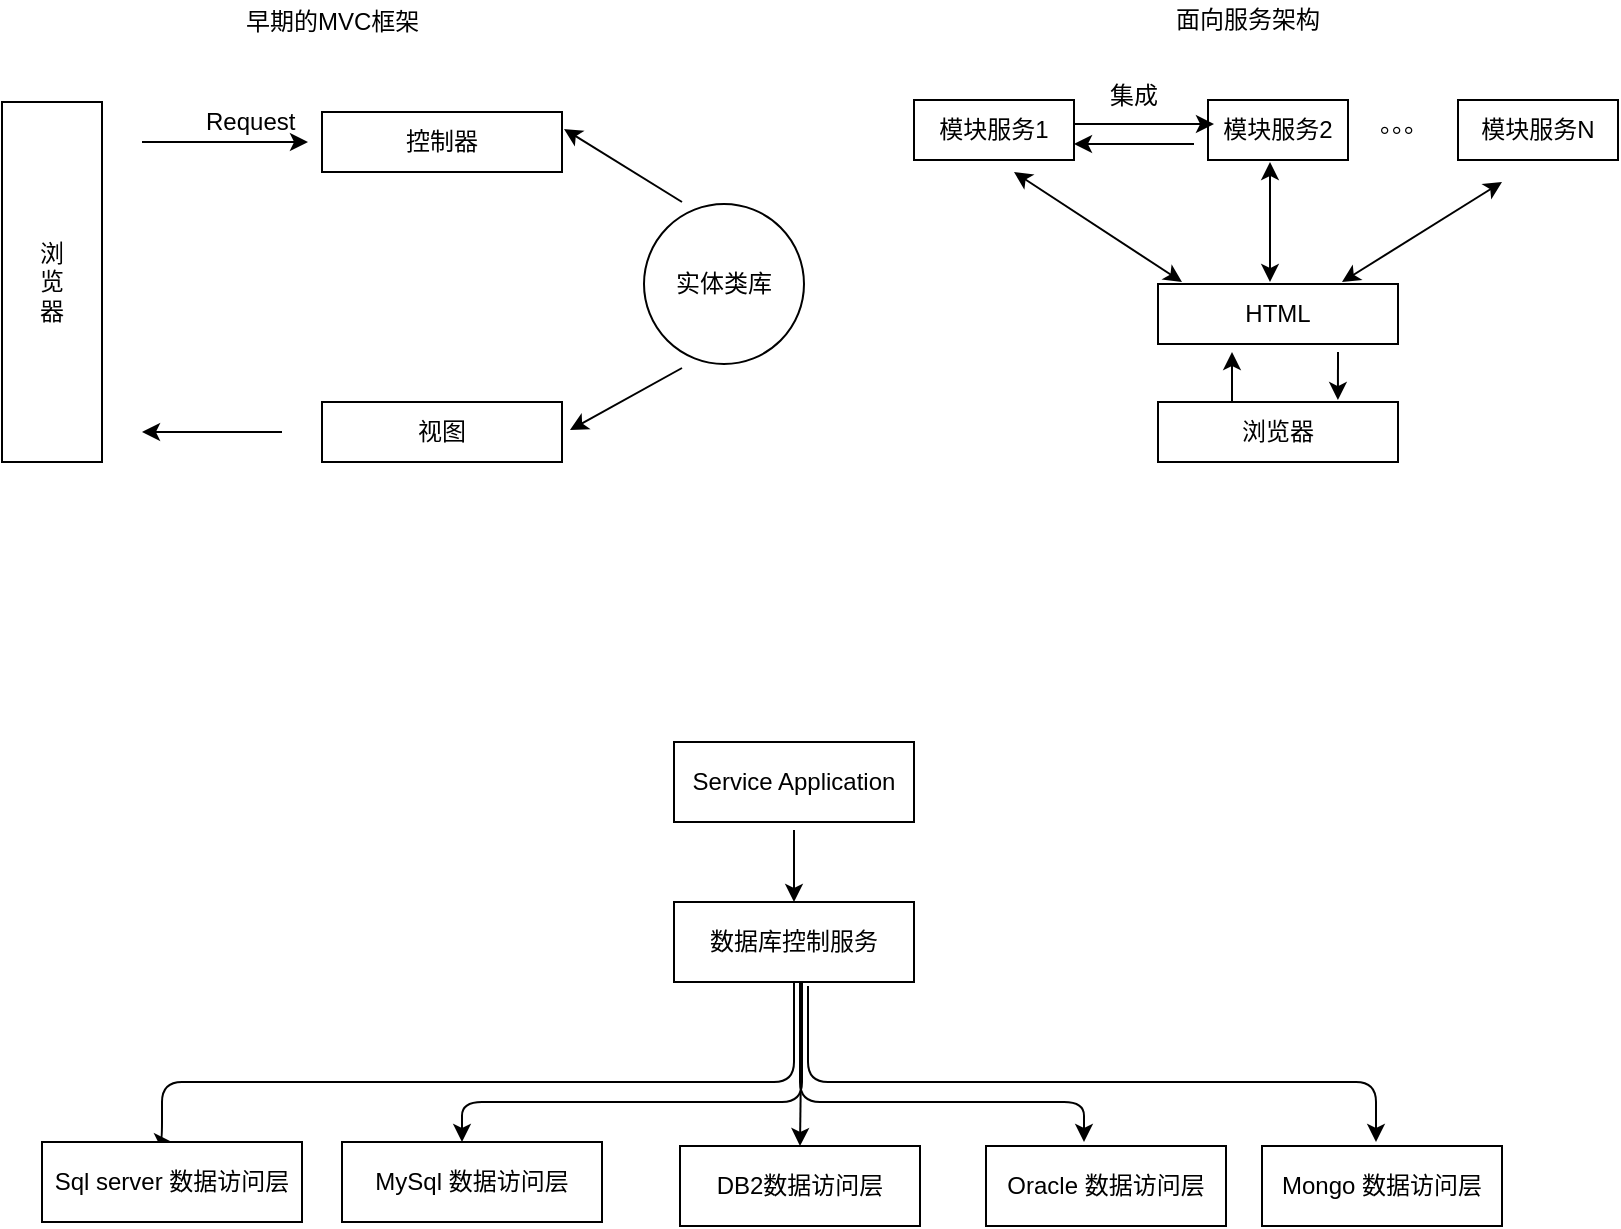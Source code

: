 <mxfile version="12.2.0" type="github" pages="1"><diagram id="a-XQanRAfqlZhnw7kK-b" name="Page-1"><mxGraphModel dx="1422" dy="772" grid="1" gridSize="10" guides="1" tooltips="1" connect="1" arrows="1" fold="1" page="1" pageScale="1" pageWidth="850" pageHeight="1100" math="0" shadow="0"><root><mxCell id="0"/><mxCell id="1" parent="0"/><mxCell id="_DbqOUoM4zCY8uCmE4Pu-2" value="浏&lt;br&gt;览&lt;br&gt;器" style="rounded=0;whiteSpace=wrap;html=1;" vertex="1" parent="1"><mxGeometry x="10" y="170" width="50" height="180" as="geometry"/></mxCell><mxCell id="_DbqOUoM4zCY8uCmE4Pu-3" value="" style="endArrow=classic;html=1;" edge="1" parent="1"><mxGeometry width="50" height="50" relative="1" as="geometry"><mxPoint x="80" y="190" as="sourcePoint"/><mxPoint x="163" y="190" as="targetPoint"/></mxGeometry></mxCell><mxCell id="_DbqOUoM4zCY8uCmE4Pu-6" value="Request" style="text;html=1;resizable=0;points=[];autosize=1;align=left;verticalAlign=top;spacingTop=-4;" vertex="1" parent="1"><mxGeometry x="110" y="170" width="60" height="20" as="geometry"/></mxCell><mxCell id="_DbqOUoM4zCY8uCmE4Pu-8" value="控制器" style="rounded=0;whiteSpace=wrap;html=1;" vertex="1" parent="1"><mxGeometry x="170" y="175" width="120" height="30" as="geometry"/></mxCell><mxCell id="_DbqOUoM4zCY8uCmE4Pu-9" value="实体类库" style="ellipse;whiteSpace=wrap;html=1;aspect=fixed;" vertex="1" parent="1"><mxGeometry x="331" y="221" width="80" height="80" as="geometry"/></mxCell><mxCell id="_DbqOUoM4zCY8uCmE4Pu-10" value="" style="endArrow=classic;html=1;entryX=1;entryY=0.25;entryDx=0;entryDy=0;" edge="1" parent="1"><mxGeometry width="50" height="50" relative="1" as="geometry"><mxPoint x="350" y="220" as="sourcePoint"/><mxPoint x="291" y="183.5" as="targetPoint"/></mxGeometry></mxCell><mxCell id="_DbqOUoM4zCY8uCmE4Pu-11" value="视图" style="rounded=0;whiteSpace=wrap;html=1;" vertex="1" parent="1"><mxGeometry x="170" y="320" width="120" height="30" as="geometry"/></mxCell><mxCell id="_DbqOUoM4zCY8uCmE4Pu-12" value="" style="endArrow=classic;html=1;" edge="1" parent="1"><mxGeometry width="50" height="50" relative="1" as="geometry"><mxPoint x="350" y="303" as="sourcePoint"/><mxPoint x="294" y="334" as="targetPoint"/></mxGeometry></mxCell><mxCell id="_DbqOUoM4zCY8uCmE4Pu-13" value="" style="endArrow=classic;html=1;" edge="1" parent="1"><mxGeometry width="50" height="50" relative="1" as="geometry"><mxPoint x="150" y="335" as="sourcePoint"/><mxPoint x="80" y="335" as="targetPoint"/></mxGeometry></mxCell><mxCell id="_DbqOUoM4zCY8uCmE4Pu-14" value="早期的MVC框架" style="text;html=1;resizable=0;points=[];autosize=1;align=left;verticalAlign=top;spacingTop=-4;" vertex="1" parent="1"><mxGeometry x="130" y="120" width="100" height="20" as="geometry"/></mxCell><mxCell id="_DbqOUoM4zCY8uCmE4Pu-16" value="HTML" style="rounded=0;whiteSpace=wrap;html=1;" vertex="1" parent="1"><mxGeometry x="588" y="261" width="120" height="30" as="geometry"/></mxCell><mxCell id="_DbqOUoM4zCY8uCmE4Pu-17" value="模块服务1" style="rounded=0;whiteSpace=wrap;html=1;" vertex="1" parent="1"><mxGeometry x="466" y="169" width="80" height="30" as="geometry"/></mxCell><mxCell id="_DbqOUoM4zCY8uCmE4Pu-18" value="模块服务2" style="rounded=0;whiteSpace=wrap;html=1;" vertex="1" parent="1"><mxGeometry x="613" y="169" width="70" height="30" as="geometry"/></mxCell><mxCell id="_DbqOUoM4zCY8uCmE4Pu-19" value="模块服务N" style="rounded=0;whiteSpace=wrap;html=1;" vertex="1" parent="1"><mxGeometry x="738" y="169" width="80" height="30" as="geometry"/></mxCell><mxCell id="_DbqOUoM4zCY8uCmE4Pu-22" value="。。。" style="text;html=1;resizable=0;points=[];autosize=1;align=left;verticalAlign=top;spacingTop=-4;" vertex="1" parent="1"><mxGeometry x="697" y="171" width="50" height="20" as="geometry"/></mxCell><mxCell id="_DbqOUoM4zCY8uCmE4Pu-28" value="" style="endArrow=classic;html=1;" edge="1" parent="1"><mxGeometry width="50" height="50" relative="1" as="geometry"><mxPoint x="546" y="181" as="sourcePoint"/><mxPoint x="616" y="181" as="targetPoint"/></mxGeometry></mxCell><mxCell id="_DbqOUoM4zCY8uCmE4Pu-29" value="" style="endArrow=classic;html=1;" edge="1" parent="1"><mxGeometry width="50" height="50" relative="1" as="geometry"><mxPoint x="606" y="191" as="sourcePoint"/><mxPoint x="546" y="191" as="targetPoint"/></mxGeometry></mxCell><mxCell id="_DbqOUoM4zCY8uCmE4Pu-30" value="集成" style="text;html=1;resizable=0;points=[];autosize=1;align=left;verticalAlign=top;spacingTop=-4;" vertex="1" parent="1"><mxGeometry x="562" y="157" width="40" height="20" as="geometry"/></mxCell><mxCell id="_DbqOUoM4zCY8uCmE4Pu-31" value="面向服务架构" style="text;html=1;resizable=0;points=[];autosize=1;align=left;verticalAlign=top;spacingTop=-4;" vertex="1" parent="1"><mxGeometry x="595" y="119" width="90" height="20" as="geometry"/></mxCell><mxCell id="_DbqOUoM4zCY8uCmE4Pu-34" value="" style="endArrow=classic;startArrow=classic;html=1;" edge="1" parent="1"><mxGeometry width="50" height="50" relative="1" as="geometry"><mxPoint x="600" y="260" as="sourcePoint"/><mxPoint x="516" y="205" as="targetPoint"/></mxGeometry></mxCell><mxCell id="_DbqOUoM4zCY8uCmE4Pu-35" value="" style="endArrow=classic;startArrow=classic;html=1;" edge="1" parent="1"><mxGeometry width="50" height="50" relative="1" as="geometry"><mxPoint x="644" y="260" as="sourcePoint"/><mxPoint x="644" y="200" as="targetPoint"/></mxGeometry></mxCell><mxCell id="_DbqOUoM4zCY8uCmE4Pu-36" value="" style="endArrow=classic;startArrow=classic;html=1;" edge="1" parent="1"><mxGeometry width="50" height="50" relative="1" as="geometry"><mxPoint x="680" y="260" as="sourcePoint"/><mxPoint x="760" y="210" as="targetPoint"/></mxGeometry></mxCell><mxCell id="_DbqOUoM4zCY8uCmE4Pu-37" value="浏览器" style="rounded=0;whiteSpace=wrap;html=1;" vertex="1" parent="1"><mxGeometry x="588" y="320" width="120" height="30" as="geometry"/></mxCell><mxCell id="_DbqOUoM4zCY8uCmE4Pu-38" value="" style="endArrow=classic;html=1;exitX=0.5;exitY=0;exitDx=0;exitDy=0;" edge="1" parent="1"><mxGeometry width="50" height="50" relative="1" as="geometry"><mxPoint x="625" y="320" as="sourcePoint"/><mxPoint x="625" y="295" as="targetPoint"/></mxGeometry></mxCell><mxCell id="_DbqOUoM4zCY8uCmE4Pu-39" value="" style="endArrow=classic;html=1;entryX=0.808;entryY=-0.033;entryDx=0;entryDy=0;entryPerimeter=0;" edge="1" parent="1"><mxGeometry width="50" height="50" relative="1" as="geometry"><mxPoint x="678" y="295" as="sourcePoint"/><mxPoint x="677.96" y="319.01" as="targetPoint"/></mxGeometry></mxCell><mxCell id="_DbqOUoM4zCY8uCmE4Pu-40" value="Service Application" style="rounded=0;whiteSpace=wrap;html=1;" vertex="1" parent="1"><mxGeometry x="346" y="490" width="120" height="40" as="geometry"/></mxCell><mxCell id="_DbqOUoM4zCY8uCmE4Pu-42" value="数据库控制服务" style="rounded=0;whiteSpace=wrap;html=1;" vertex="1" parent="1"><mxGeometry x="346" y="570" width="120" height="40" as="geometry"/></mxCell><mxCell id="_DbqOUoM4zCY8uCmE4Pu-43" value="" style="edgeStyle=segmentEdgeStyle;endArrow=classic;html=1;exitX=0.5;exitY=1;exitDx=0;exitDy=0;entryX=0.5;entryY=0;entryDx=0;entryDy=0;" edge="1" parent="1" source="_DbqOUoM4zCY8uCmE4Pu-42" target="_DbqOUoM4zCY8uCmE4Pu-46"><mxGeometry width="50" height="50" relative="1" as="geometry"><mxPoint x="10" y="680" as="sourcePoint"/><mxPoint x="60" y="690" as="targetPoint"/><Array as="points"><mxPoint x="406" y="660"/><mxPoint x="90" y="660"/></Array></mxGeometry></mxCell><mxCell id="_DbqOUoM4zCY8uCmE4Pu-44" value="" style="endArrow=classic;html=1;entryX=0.5;entryY=0;entryDx=0;entryDy=0;" edge="1" parent="1" target="_DbqOUoM4zCY8uCmE4Pu-42"><mxGeometry width="50" height="50" relative="1" as="geometry"><mxPoint x="406" y="534" as="sourcePoint"/><mxPoint x="60" y="720" as="targetPoint"/></mxGeometry></mxCell><mxCell id="_DbqOUoM4zCY8uCmE4Pu-45" value="" style="edgeStyle=segmentEdgeStyle;endArrow=classic;html=1;" edge="1" parent="1"><mxGeometry width="50" height="50" relative="1" as="geometry"><mxPoint x="410" y="610" as="sourcePoint"/><mxPoint x="240" y="690" as="targetPoint"/><Array as="points"><mxPoint x="410" y="670"/><mxPoint x="240" y="670"/></Array></mxGeometry></mxCell><mxCell id="_DbqOUoM4zCY8uCmE4Pu-46" value="Sql server 数据访问层" style="rounded=0;whiteSpace=wrap;html=1;" vertex="1" parent="1"><mxGeometry x="30" y="690" width="130" height="40" as="geometry"/></mxCell><mxCell id="_DbqOUoM4zCY8uCmE4Pu-47" value="MySql 数据访问层" style="rounded=0;whiteSpace=wrap;html=1;" vertex="1" parent="1"><mxGeometry x="180" y="690" width="130" height="40" as="geometry"/></mxCell><mxCell id="_DbqOUoM4zCY8uCmE4Pu-48" value="DB2数据访问层" style="rounded=0;whiteSpace=wrap;html=1;" vertex="1" parent="1"><mxGeometry x="349" y="692" width="120" height="40" as="geometry"/></mxCell><mxCell id="_DbqOUoM4zCY8uCmE4Pu-51" value="" style="endArrow=classic;html=1;entryX=0.5;entryY=0;entryDx=0;entryDy=0;" edge="1" parent="1" target="_DbqOUoM4zCY8uCmE4Pu-48"><mxGeometry width="50" height="50" relative="1" as="geometry"><mxPoint x="410" y="610" as="sourcePoint"/><mxPoint x="60" y="760" as="targetPoint"/></mxGeometry></mxCell><mxCell id="_DbqOUoM4zCY8uCmE4Pu-52" value="Oracle 数据访问层" style="rounded=0;whiteSpace=wrap;html=1;" vertex="1" parent="1"><mxGeometry x="502" y="692" width="120" height="40" as="geometry"/></mxCell><mxCell id="_DbqOUoM4zCY8uCmE4Pu-53" value="Mongo 数据访问层" style="rounded=0;whiteSpace=wrap;html=1;" vertex="1" parent="1"><mxGeometry x="640" y="692" width="120" height="40" as="geometry"/></mxCell><mxCell id="_DbqOUoM4zCY8uCmE4Pu-54" value="" style="edgeStyle=segmentEdgeStyle;endArrow=classic;html=1;" edge="1" parent="1"><mxGeometry width="50" height="50" relative="1" as="geometry"><mxPoint x="409" y="610" as="sourcePoint"/><mxPoint x="551" y="690" as="targetPoint"/><Array as="points"><mxPoint x="409" y="670"/><mxPoint x="551" y="670"/></Array></mxGeometry></mxCell><mxCell id="_DbqOUoM4zCY8uCmE4Pu-55" value="" style="edgeStyle=segmentEdgeStyle;endArrow=classic;html=1;exitX=0.583;exitY=1.05;exitDx=0;exitDy=0;exitPerimeter=0;" edge="1" parent="1"><mxGeometry width="50" height="50" relative="1" as="geometry"><mxPoint x="413" y="612" as="sourcePoint"/><mxPoint x="697" y="690" as="targetPoint"/><Array as="points"><mxPoint x="413" y="660"/><mxPoint x="697" y="660"/></Array></mxGeometry></mxCell></root></mxGraphModel></diagram></mxfile>